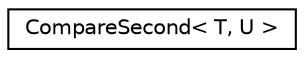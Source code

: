 digraph "Graphical Class Hierarchy"
{
 // LATEX_PDF_SIZE
  edge [fontname="Helvetica",fontsize="10",labelfontname="Helvetica",labelfontsize="10"];
  node [fontname="Helvetica",fontsize="10",shape=record];
  rankdir="LR";
  Node0 [label="CompareSecond\< T, U \>",height=0.2,width=0.4,color="black", fillcolor="white", style="filled",URL="$structCompareSecond.html",tooltip=" "];
}

